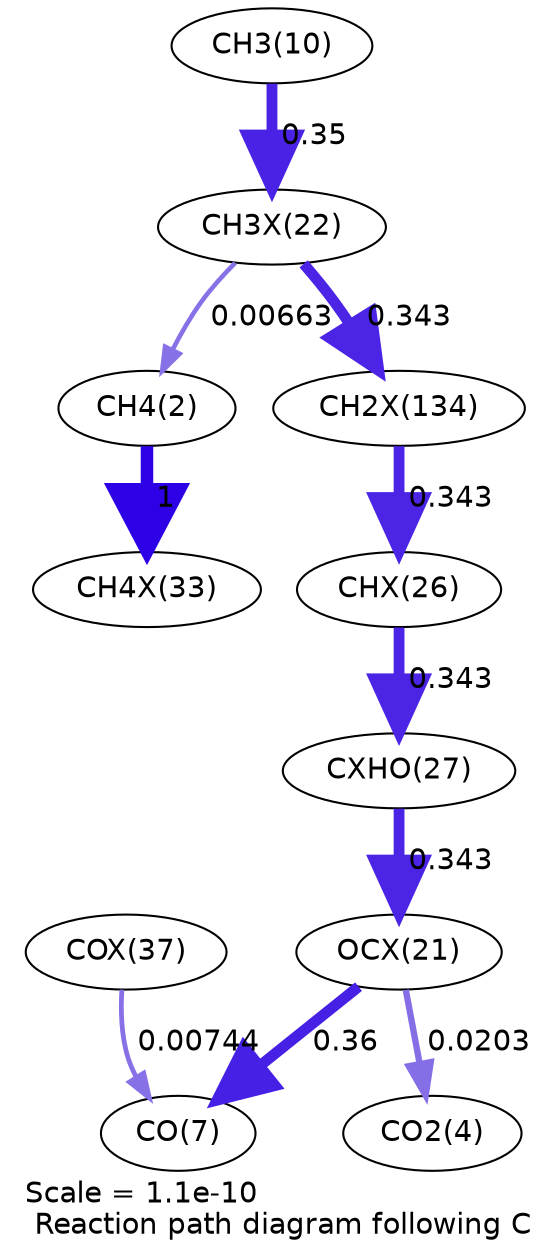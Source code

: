 digraph reaction_paths {
center=1;
s4 -> s33[fontname="Helvetica", penwidth=6, arrowsize=3, color="0.7, 1.5, 0.9"
, label=" 1"];
s28 -> s4[fontname="Helvetica", penwidth=2.21, arrowsize=1.11, color="0.7, 0.507, 0.9"
, label=" 0.00663"];
s12 -> s28[fontname="Helvetica", penwidth=5.21, arrowsize=2.6, color="0.7, 0.85, 0.9"
, label=" 0.35"];
s28 -> s39[fontname="Helvetica", penwidth=5.19, arrowsize=2.6, color="0.7, 0.843, 0.9"
, label=" 0.343"];
s39 -> s31[fontname="Helvetica", penwidth=5.19, arrowsize=2.6, color="0.7, 0.843, 0.9"
, label=" 0.343"];
s31 -> s32[fontname="Helvetica", penwidth=5.19, arrowsize=2.6, color="0.7, 0.843, 0.9"
, label=" 0.343"];
s32 -> s27[fontname="Helvetica", penwidth=5.19, arrowsize=2.6, color="0.7, 0.843, 0.9"
, label=" 0.343"];
s27 -> s9[fontname="Helvetica", penwidth=5.23, arrowsize=2.61, color="0.7, 0.86, 0.9"
, label=" 0.36"];
s37 -> s9[fontname="Helvetica", penwidth=2.3, arrowsize=1.15, color="0.7, 0.507, 0.9"
, label=" 0.00744"];
s27 -> s6[fontname="Helvetica", penwidth=3.06, arrowsize=1.53, color="0.7, 0.52, 0.9"
, label=" 0.0203"];
s4 [ fontname="Helvetica", label="CH4(2)"];
s6 [ fontname="Helvetica", label="CO2(4)"];
s9 [ fontname="Helvetica", label="CO(7)"];
s12 [ fontname="Helvetica", label="CH3(10)"];
s27 [ fontname="Helvetica", label="OCX(21)"];
s28 [ fontname="Helvetica", label="CH3X(22)"];
s31 [ fontname="Helvetica", label="CHX(26)"];
s32 [ fontname="Helvetica", label="CXHO(27)"];
s33 [ fontname="Helvetica", label="CH4X(33)"];
s37 [ fontname="Helvetica", label="COX(37)"];
s39 [ fontname="Helvetica", label="CH2X(134)"];
 label = "Scale = 1.1e-10\l Reaction path diagram following C";
 fontname = "Helvetica";
}

